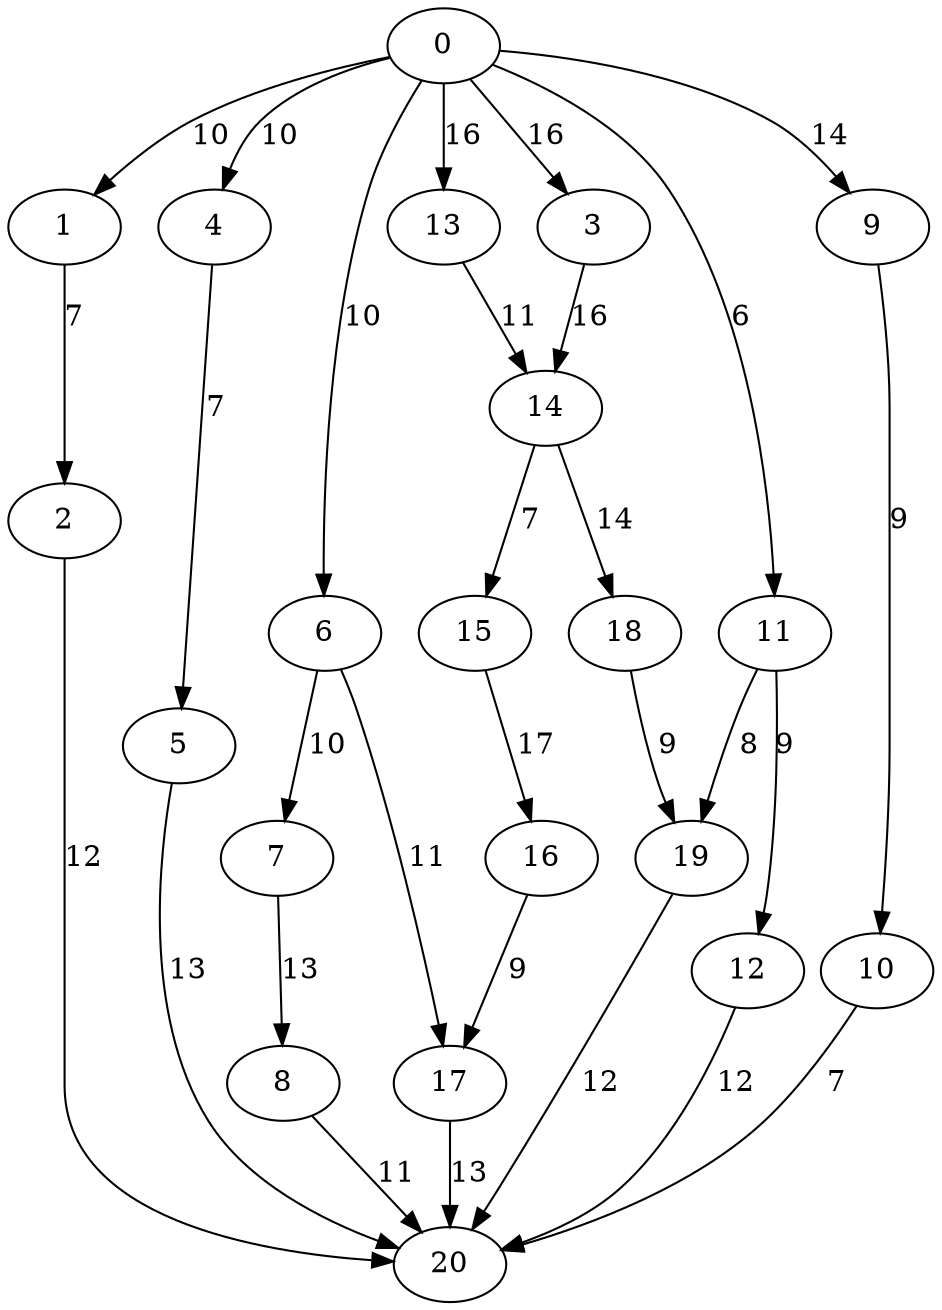 digraph t20p8_7 {
0 -> 1 [ label = 10 ];
0 -> 3 [ label = 16 ];
0 -> 4 [ label = 10 ];
0 -> 6 [ label = 10 ];
0 -> 9 [ label = 14 ];
0 -> 11 [ label = 6 ];
0 -> 13 [ label = 16 ];
1 -> 2 [ label = 7 ];
2 -> 20 [ label = 12 ];
3 -> 14 [ label = 16 ];
4 -> 5 [ label = 7 ];
5 -> 20 [ label = 13 ];
6 -> 7 [ label = 10 ];
6 -> 17 [ label = 11 ];
7 -> 8 [ label = 13 ];
8 -> 20 [ label = 11 ];
9 -> 10 [ label = 9 ];
10 -> 20 [ label = 7 ];
11 -> 12 [ label = 9 ];
11 -> 19 [ label = 8 ];
12 -> 20 [ label = 12 ];
13 -> 14 [ label = 11 ];
14 -> 15 [ label = 7 ];
14 -> 18 [ label = 14 ];
15 -> 16 [ label = 17 ];
16 -> 17 [ label = 9 ];
17 -> 20 [ label = 13 ];
18 -> 19 [ label = 9 ];
19 -> 20 [ label = 12 ];
 }


